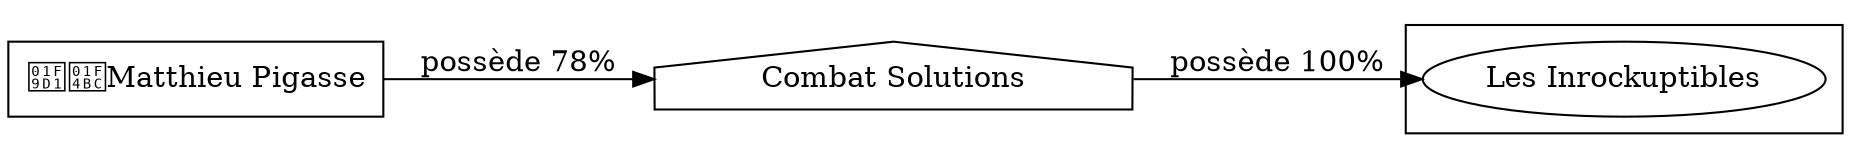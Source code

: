 digraph {
  rankdir=LR;
  subgraph roots {
    
      "matthieu-pigasse-11"[label="🧑‍💼Matthieu Pigasse" shape=box]
    
  }

  
    "combat-solutions-12"[label="Combat Solutions" shape=house]
  

  subgraph clusterLeaves {
    
      "les-inrockuptibles-31"[label="Les Inrockuptibles"]
    
  }

  
    "combat-solutions-12" -> "les-inrockuptibles-31" [
      label="possède 100%"
    ]
  
    "matthieu-pigasse-11" -> "combat-solutions-12" [
      label="possède 78%"
    ]
  
}
